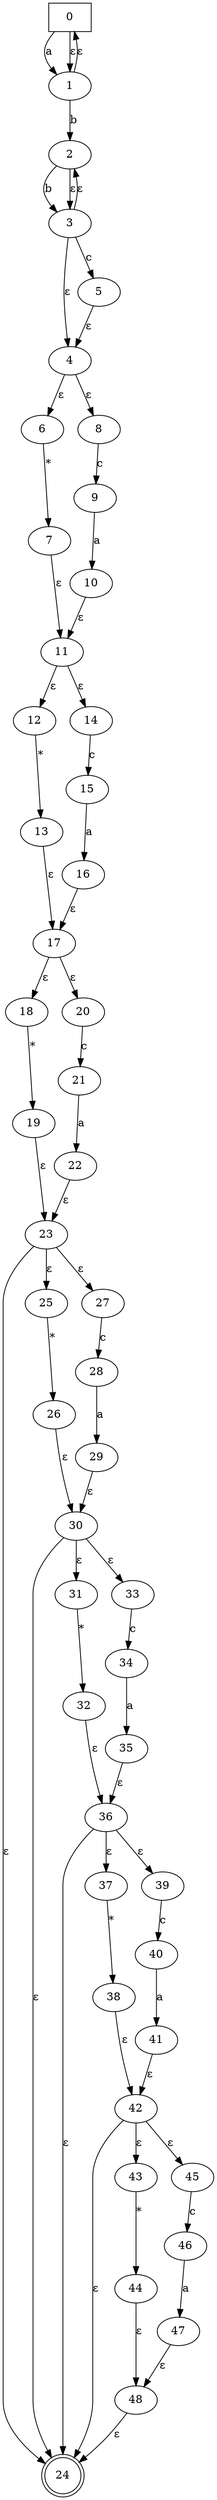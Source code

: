 digraph NFA {
	0;
	1;
	2;
	3;
	4;
	5;
	6;
	7;
	8;
	9;
	10;
	11;
	12;
	13;
	14;
	15;
	16;
	17;
	18;
	19;
	20;
	21;
	22;
	23;
	24;
	25;
	26;
	27;
	28;
	29;
	30;
	31;
	32;
	33;
	34;
	35;
	36;
	37;
	38;
	39;
	40;
	41;
	42;
	43;
	44;
	45;
	46;
	47;
	48;
	0 -> 1 [label="a"];
	1 -> 2 [label="b"];
	2 -> 3 [label="b"];
	3 -> 5 [label="c"];
	6 -> 7 [label="*"];
	8 -> 9 [label="c"];
	9 -> 10 [label="a"];
	12 -> 13 [label="*"];
	14 -> 15 [label="c"];
	15 -> 16 [label="a"];
	18 -> 19 [label="*"];
	20 -> 21 [label="c"];
	21 -> 22 [label="a"];
	25 -> 26 [label="*"];
	27 -> 28 [label="c"];
	28 -> 29 [label="a"];
	31 -> 32 [label="*"];
	33 -> 34 [label="c"];
	34 -> 35 [label="a"];
	37 -> 38 [label="*"];
	39 -> 40 [label="c"];
	40 -> 41 [label="a"];
	43 -> 44 [label="*"];
	45 -> 46 [label="c"];
	46 -> 47 [label="a"];
	0 -> 1 [label="ε"];
	1 -> 0 [label="ε"];
	2 -> 3 [label="ε"];
	3 -> 2 [label="ε"];
	3 -> 4 [label="ε"];
	4 -> 6 [label="ε"];
	4 -> 8 [label="ε"];
	5 -> 4 [label="ε"];
	7 -> 11 [label="ε"];
	10 -> 11 [label="ε"];
	11 -> 12 [label="ε"];
	11 -> 14 [label="ε"];
	13 -> 17 [label="ε"];
	16 -> 17 [label="ε"];
	17 -> 18 [label="ε"];
	17 -> 20 [label="ε"];
	19 -> 23 [label="ε"];
	22 -> 23 [label="ε"];
	23 -> 24 [label="ε"];
	23 -> 25 [label="ε"];
	23 -> 27 [label="ε"];
	26 -> 30 [label="ε"];
	29 -> 30 [label="ε"];
	30 -> 24 [label="ε"];
	30 -> 31 [label="ε"];
	30 -> 33 [label="ε"];
	32 -> 36 [label="ε"];
	35 -> 36 [label="ε"];
	36 -> 24 [label="ε"];
	36 -> 37 [label="ε"];
	36 -> 39 [label="ε"];
	38 -> 42 [label="ε"];
	41 -> 42 [label="ε"];
	42 -> 24 [label="ε"];
	42 -> 43 [label="ε"];
	42 -> 45 [label="ε"];
	44 -> 48 [label="ε"];
	47 -> 48 [label="ε"];
	48 -> 24 [label="ε"];
	24 [shape=doublecircle];
	0 [shape=box];
}

